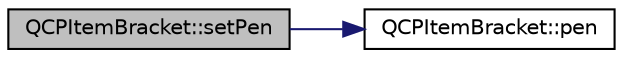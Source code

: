digraph "QCPItemBracket::setPen"
{
 // LATEX_PDF_SIZE
  edge [fontname="Helvetica",fontsize="10",labelfontname="Helvetica",labelfontsize="10"];
  node [fontname="Helvetica",fontsize="10",shape=record];
  rankdir="LR";
  Node1 [label="QCPItemBracket::setPen",height=0.2,width=0.4,color="black", fillcolor="grey75", style="filled", fontcolor="black",tooltip=" "];
  Node1 -> Node2 [color="midnightblue",fontsize="10",style="solid",fontname="Helvetica"];
  Node2 [label="QCPItemBracket::pen",height=0.2,width=0.4,color="black", fillcolor="white", style="filled",URL="$classQCPItemBracket.html#a6013b3f83aab7bc82b485ee5447ecb1b",tooltip=" "];
}
